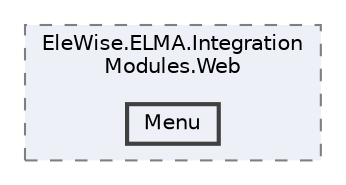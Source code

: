 digraph "Web/Modules/EleWise.ELMA.IntegrationModules.Web/Menu"
{
 // LATEX_PDF_SIZE
  bgcolor="transparent";
  edge [fontname=Helvetica,fontsize=10,labelfontname=Helvetica,labelfontsize=10];
  node [fontname=Helvetica,fontsize=10,shape=box,height=0.2,width=0.4];
  compound=true
  subgraph clusterdir_1e3830e006b1a468bda01903d10ac7fb {
    graph [ bgcolor="#edf0f7", pencolor="grey50", label="EleWise.ELMA.Integration\lModules.Web", fontname=Helvetica,fontsize=10 style="filled,dashed", URL="dir_1e3830e006b1a468bda01903d10ac7fb.html",tooltip=""]
  dir_7b4d68d3db0da74dfee7764928497343 [label="Menu", fillcolor="#edf0f7", color="grey25", style="filled,bold", URL="dir_7b4d68d3db0da74dfee7764928497343.html",tooltip=""];
  }
}
